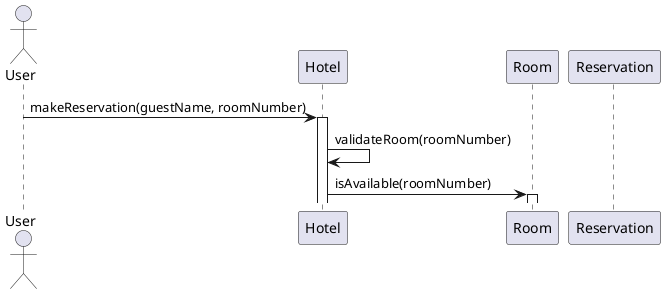 @startuml
'https://plantuml.com/sequence-diagram

actor User
participant "Hotel" as hotel
participant "Room" as room
participant "Reservation" as reservation

User -> hotel: makeReservation(guestName, roomNumber)
activate hotel
hotel -> hotel: validateRoom(roomNumber)
hotel -> room: isAvailable(roomNumber)
activate room

@enduml